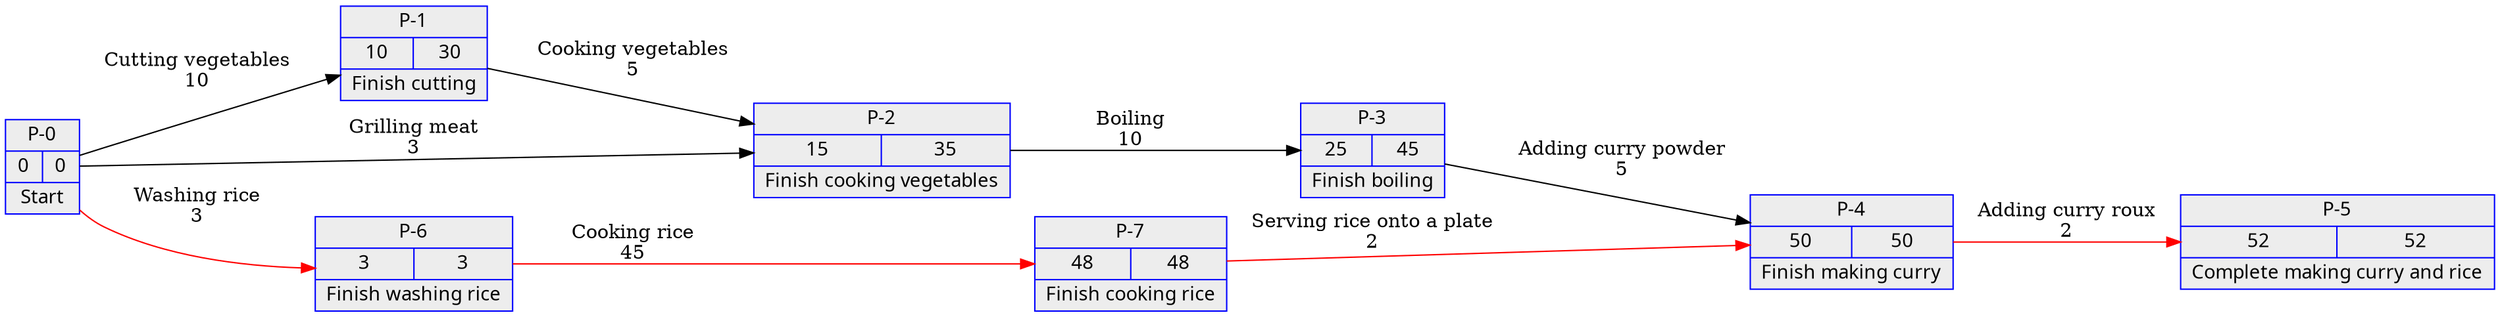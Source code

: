 digraph g {
	node [height=.1 shape=Mrecord]
	rankdir=LR
	node [fontname="MS Gothic" shape=record]
	"P-0" [label="<f0>P-0 |{0|0}|<f2>Start" color=blue fillcolor=grey93 style=filled]
	"P-1" [label="<f0>P-1 |{10|30}|<f2>Finish cutting" color=blue fillcolor=grey93 style=filled]
	"P-2" [label="<f0>P-2 |{15|35}|<f2>Finish cooking vegetables" color=blue fillcolor=grey93 style=filled]
	"P-3" [label="<f0>P-3 |{25|45}|<f2>Finish boiling" color=blue fillcolor=grey93 style=filled]
	"P-4" [label="<f0>P-4 |{50|50}|<f2>Finish making curry" color=blue fillcolor=grey93 style=filled]
	"P-5" [label="<f0>P-5 |{52|52}|<f2>Complete making curry and rice" color=blue fillcolor=grey93 style=filled]
	"P-6" [label="<f0>P-6 |{3|3}|<f2>Finish washing rice" color=blue fillcolor=grey93 style=filled]
	"P-7" [label="<f0>P-7 |{48|48}|<f2>Finish cooking rice" color=blue fillcolor=grey93 style=filled]
	"P-0" -> "P-1" [label="Cutting vegetables\n10"]
	"P-0" -> "P-2" [label="Grilling meat\n3"]
	"P-1" -> "P-2" [label="Cooking vegetables\n5"]
	"P-2" -> "P-3" [label="Boiling\n10"]
	"P-3" -> "P-4" [label="Adding curry powder\n5"]
	"P-7" -> "P-4" [label="Serving rice onto a plate\n2" color=red]
	"P-4" -> "P-5" [label="Adding curry roux\n2" color=red]
	"P-0" -> "P-6" [label="Washing rice\n3" color=red]
	"P-6" -> "P-7" [label="Cooking rice\n45" color=red]
}

